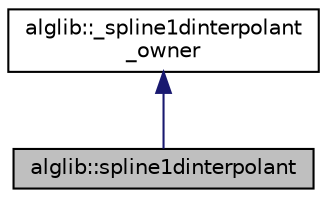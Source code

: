 digraph "alglib::spline1dinterpolant"
{
  edge [fontname="Helvetica",fontsize="10",labelfontname="Helvetica",labelfontsize="10"];
  node [fontname="Helvetica",fontsize="10",shape=record];
  Node0 [label="alglib::spline1dinterpolant",height=0.2,width=0.4,color="black", fillcolor="grey75", style="filled", fontcolor="black"];
  Node1 -> Node0 [dir="back",color="midnightblue",fontsize="10",style="solid",fontname="Helvetica"];
  Node1 [label="alglib::_spline1dinterpolant\l_owner",height=0.2,width=0.4,color="black", fillcolor="white", style="filled",URL="$classalglib_1_1__spline1dinterpolant__owner.html"];
}
